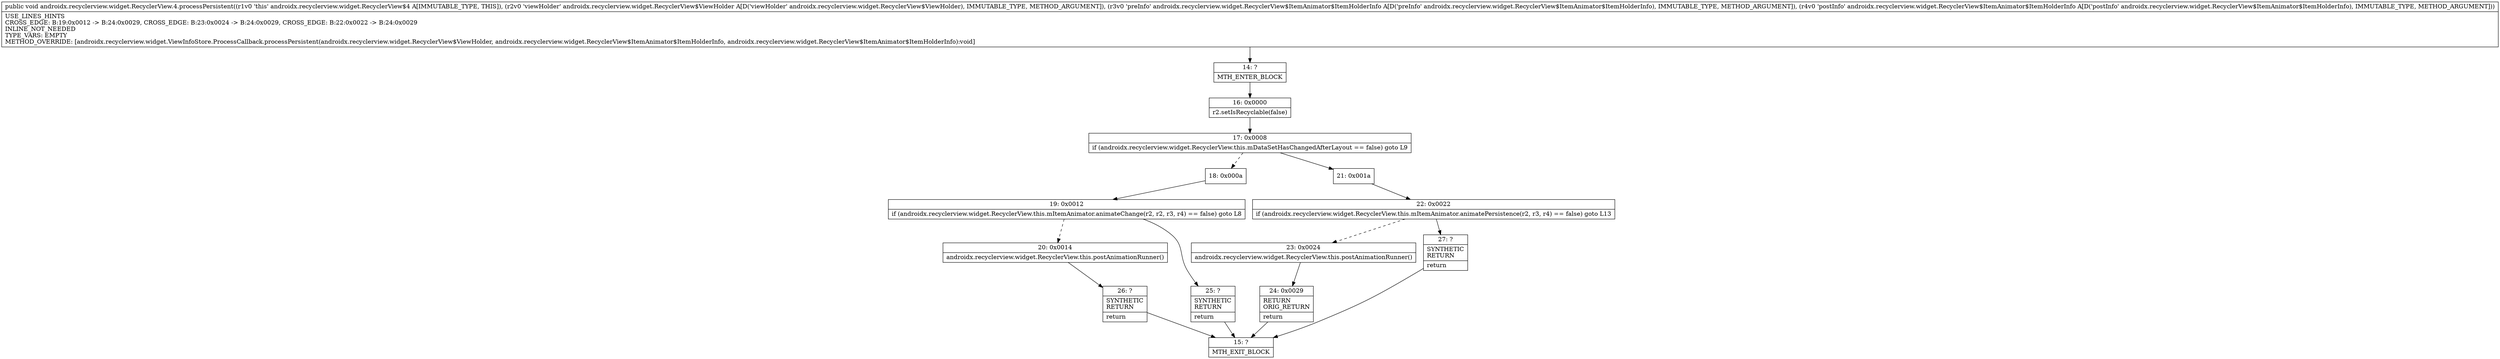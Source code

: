digraph "CFG forandroidx.recyclerview.widget.RecyclerView.4.processPersistent(Landroidx\/recyclerview\/widget\/RecyclerView$ViewHolder;Landroidx\/recyclerview\/widget\/RecyclerView$ItemAnimator$ItemHolderInfo;Landroidx\/recyclerview\/widget\/RecyclerView$ItemAnimator$ItemHolderInfo;)V" {
Node_14 [shape=record,label="{14\:\ ?|MTH_ENTER_BLOCK\l}"];
Node_16 [shape=record,label="{16\:\ 0x0000|r2.setIsRecyclable(false)\l}"];
Node_17 [shape=record,label="{17\:\ 0x0008|if (androidx.recyclerview.widget.RecyclerView.this.mDataSetHasChangedAfterLayout == false) goto L9\l}"];
Node_18 [shape=record,label="{18\:\ 0x000a}"];
Node_19 [shape=record,label="{19\:\ 0x0012|if (androidx.recyclerview.widget.RecyclerView.this.mItemAnimator.animateChange(r2, r2, r3, r4) == false) goto L8\l}"];
Node_20 [shape=record,label="{20\:\ 0x0014|androidx.recyclerview.widget.RecyclerView.this.postAnimationRunner()\l}"];
Node_26 [shape=record,label="{26\:\ ?|SYNTHETIC\lRETURN\l|return\l}"];
Node_15 [shape=record,label="{15\:\ ?|MTH_EXIT_BLOCK\l}"];
Node_25 [shape=record,label="{25\:\ ?|SYNTHETIC\lRETURN\l|return\l}"];
Node_21 [shape=record,label="{21\:\ 0x001a}"];
Node_22 [shape=record,label="{22\:\ 0x0022|if (androidx.recyclerview.widget.RecyclerView.this.mItemAnimator.animatePersistence(r2, r3, r4) == false) goto L13\l}"];
Node_23 [shape=record,label="{23\:\ 0x0024|androidx.recyclerview.widget.RecyclerView.this.postAnimationRunner()\l}"];
Node_24 [shape=record,label="{24\:\ 0x0029|RETURN\lORIG_RETURN\l|return\l}"];
Node_27 [shape=record,label="{27\:\ ?|SYNTHETIC\lRETURN\l|return\l}"];
MethodNode[shape=record,label="{public void androidx.recyclerview.widget.RecyclerView.4.processPersistent((r1v0 'this' androidx.recyclerview.widget.RecyclerView$4 A[IMMUTABLE_TYPE, THIS]), (r2v0 'viewHolder' androidx.recyclerview.widget.RecyclerView$ViewHolder A[D('viewHolder' androidx.recyclerview.widget.RecyclerView$ViewHolder), IMMUTABLE_TYPE, METHOD_ARGUMENT]), (r3v0 'preInfo' androidx.recyclerview.widget.RecyclerView$ItemAnimator$ItemHolderInfo A[D('preInfo' androidx.recyclerview.widget.RecyclerView$ItemAnimator$ItemHolderInfo), IMMUTABLE_TYPE, METHOD_ARGUMENT]), (r4v0 'postInfo' androidx.recyclerview.widget.RecyclerView$ItemAnimator$ItemHolderInfo A[D('postInfo' androidx.recyclerview.widget.RecyclerView$ItemAnimator$ItemHolderInfo), IMMUTABLE_TYPE, METHOD_ARGUMENT]))  | USE_LINES_HINTS\lCROSS_EDGE: B:19:0x0012 \-\> B:24:0x0029, CROSS_EDGE: B:23:0x0024 \-\> B:24:0x0029, CROSS_EDGE: B:22:0x0022 \-\> B:24:0x0029\lINLINE_NOT_NEEDED\lTYPE_VARS: EMPTY\lMETHOD_OVERRIDE: [androidx.recyclerview.widget.ViewInfoStore.ProcessCallback.processPersistent(androidx.recyclerview.widget.RecyclerView$ViewHolder, androidx.recyclerview.widget.RecyclerView$ItemAnimator$ItemHolderInfo, androidx.recyclerview.widget.RecyclerView$ItemAnimator$ItemHolderInfo):void]\l}"];
MethodNode -> Node_14;Node_14 -> Node_16;
Node_16 -> Node_17;
Node_17 -> Node_18[style=dashed];
Node_17 -> Node_21;
Node_18 -> Node_19;
Node_19 -> Node_20[style=dashed];
Node_19 -> Node_25;
Node_20 -> Node_26;
Node_26 -> Node_15;
Node_25 -> Node_15;
Node_21 -> Node_22;
Node_22 -> Node_23[style=dashed];
Node_22 -> Node_27;
Node_23 -> Node_24;
Node_24 -> Node_15;
Node_27 -> Node_15;
}

